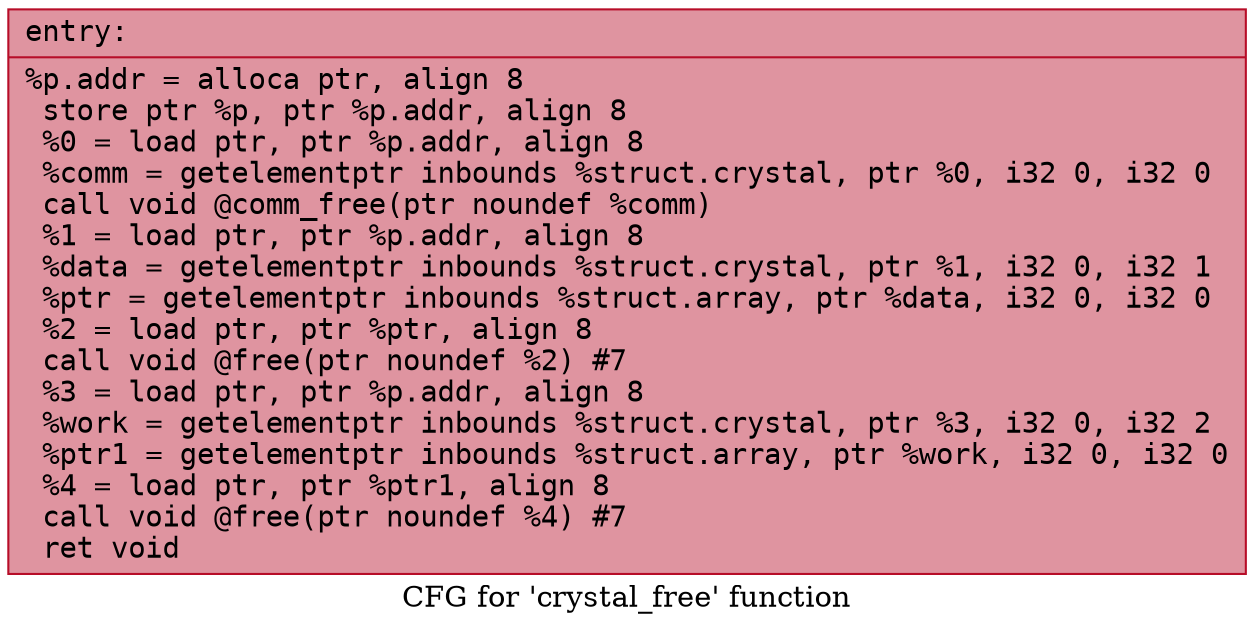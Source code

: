 digraph "CFG for 'crystal_free' function" {
	label="CFG for 'crystal_free' function";

	Node0x559aeb322740 [shape=record,color="#b70d28ff", style=filled, fillcolor="#b70d2870" fontname="Courier",label="{entry:\l|  %p.addr = alloca ptr, align 8\l  store ptr %p, ptr %p.addr, align 8\l  %0 = load ptr, ptr %p.addr, align 8\l  %comm = getelementptr inbounds %struct.crystal, ptr %0, i32 0, i32 0\l  call void @comm_free(ptr noundef %comm)\l  %1 = load ptr, ptr %p.addr, align 8\l  %data = getelementptr inbounds %struct.crystal, ptr %1, i32 0, i32 1\l  %ptr = getelementptr inbounds %struct.array, ptr %data, i32 0, i32 0\l  %2 = load ptr, ptr %ptr, align 8\l  call void @free(ptr noundef %2) #7\l  %3 = load ptr, ptr %p.addr, align 8\l  %work = getelementptr inbounds %struct.crystal, ptr %3, i32 0, i32 2\l  %ptr1 = getelementptr inbounds %struct.array, ptr %work, i32 0, i32 0\l  %4 = load ptr, ptr %ptr1, align 8\l  call void @free(ptr noundef %4) #7\l  ret void\l}"];
}
